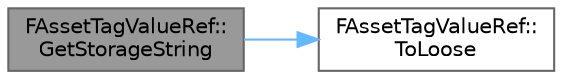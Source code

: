 digraph "FAssetTagValueRef::GetStorageString"
{
 // INTERACTIVE_SVG=YES
 // LATEX_PDF_SIZE
  bgcolor="transparent";
  edge [fontname=Helvetica,fontsize=10,labelfontname=Helvetica,labelfontsize=10];
  node [fontname=Helvetica,fontsize=10,shape=box,height=0.2,width=0.4];
  rankdir="LR";
  Node1 [id="Node000001",label="FAssetTagValueRef::\lGetStorageString",height=0.2,width=0.4,color="gray40", fillcolor="grey60", style="filled", fontcolor="black",tooltip="Coerce the type to a Complex String capable of representing the type."];
  Node1 -> Node2 [id="edge1_Node000001_Node000002",color="steelblue1",style="solid",tooltip=" "];
  Node2 [id="Node000002",label="FAssetTagValueRef::\lToLoose",height=0.2,width=0.4,color="grey40", fillcolor="white", style="filled",URL="$d1/db3/classFAssetTagValueRef.html#a1589734d1bb4fda950cb6fc56a8a8cde",tooltip="Copy this's value (whether loose or fixed) into the loose format."];
}
